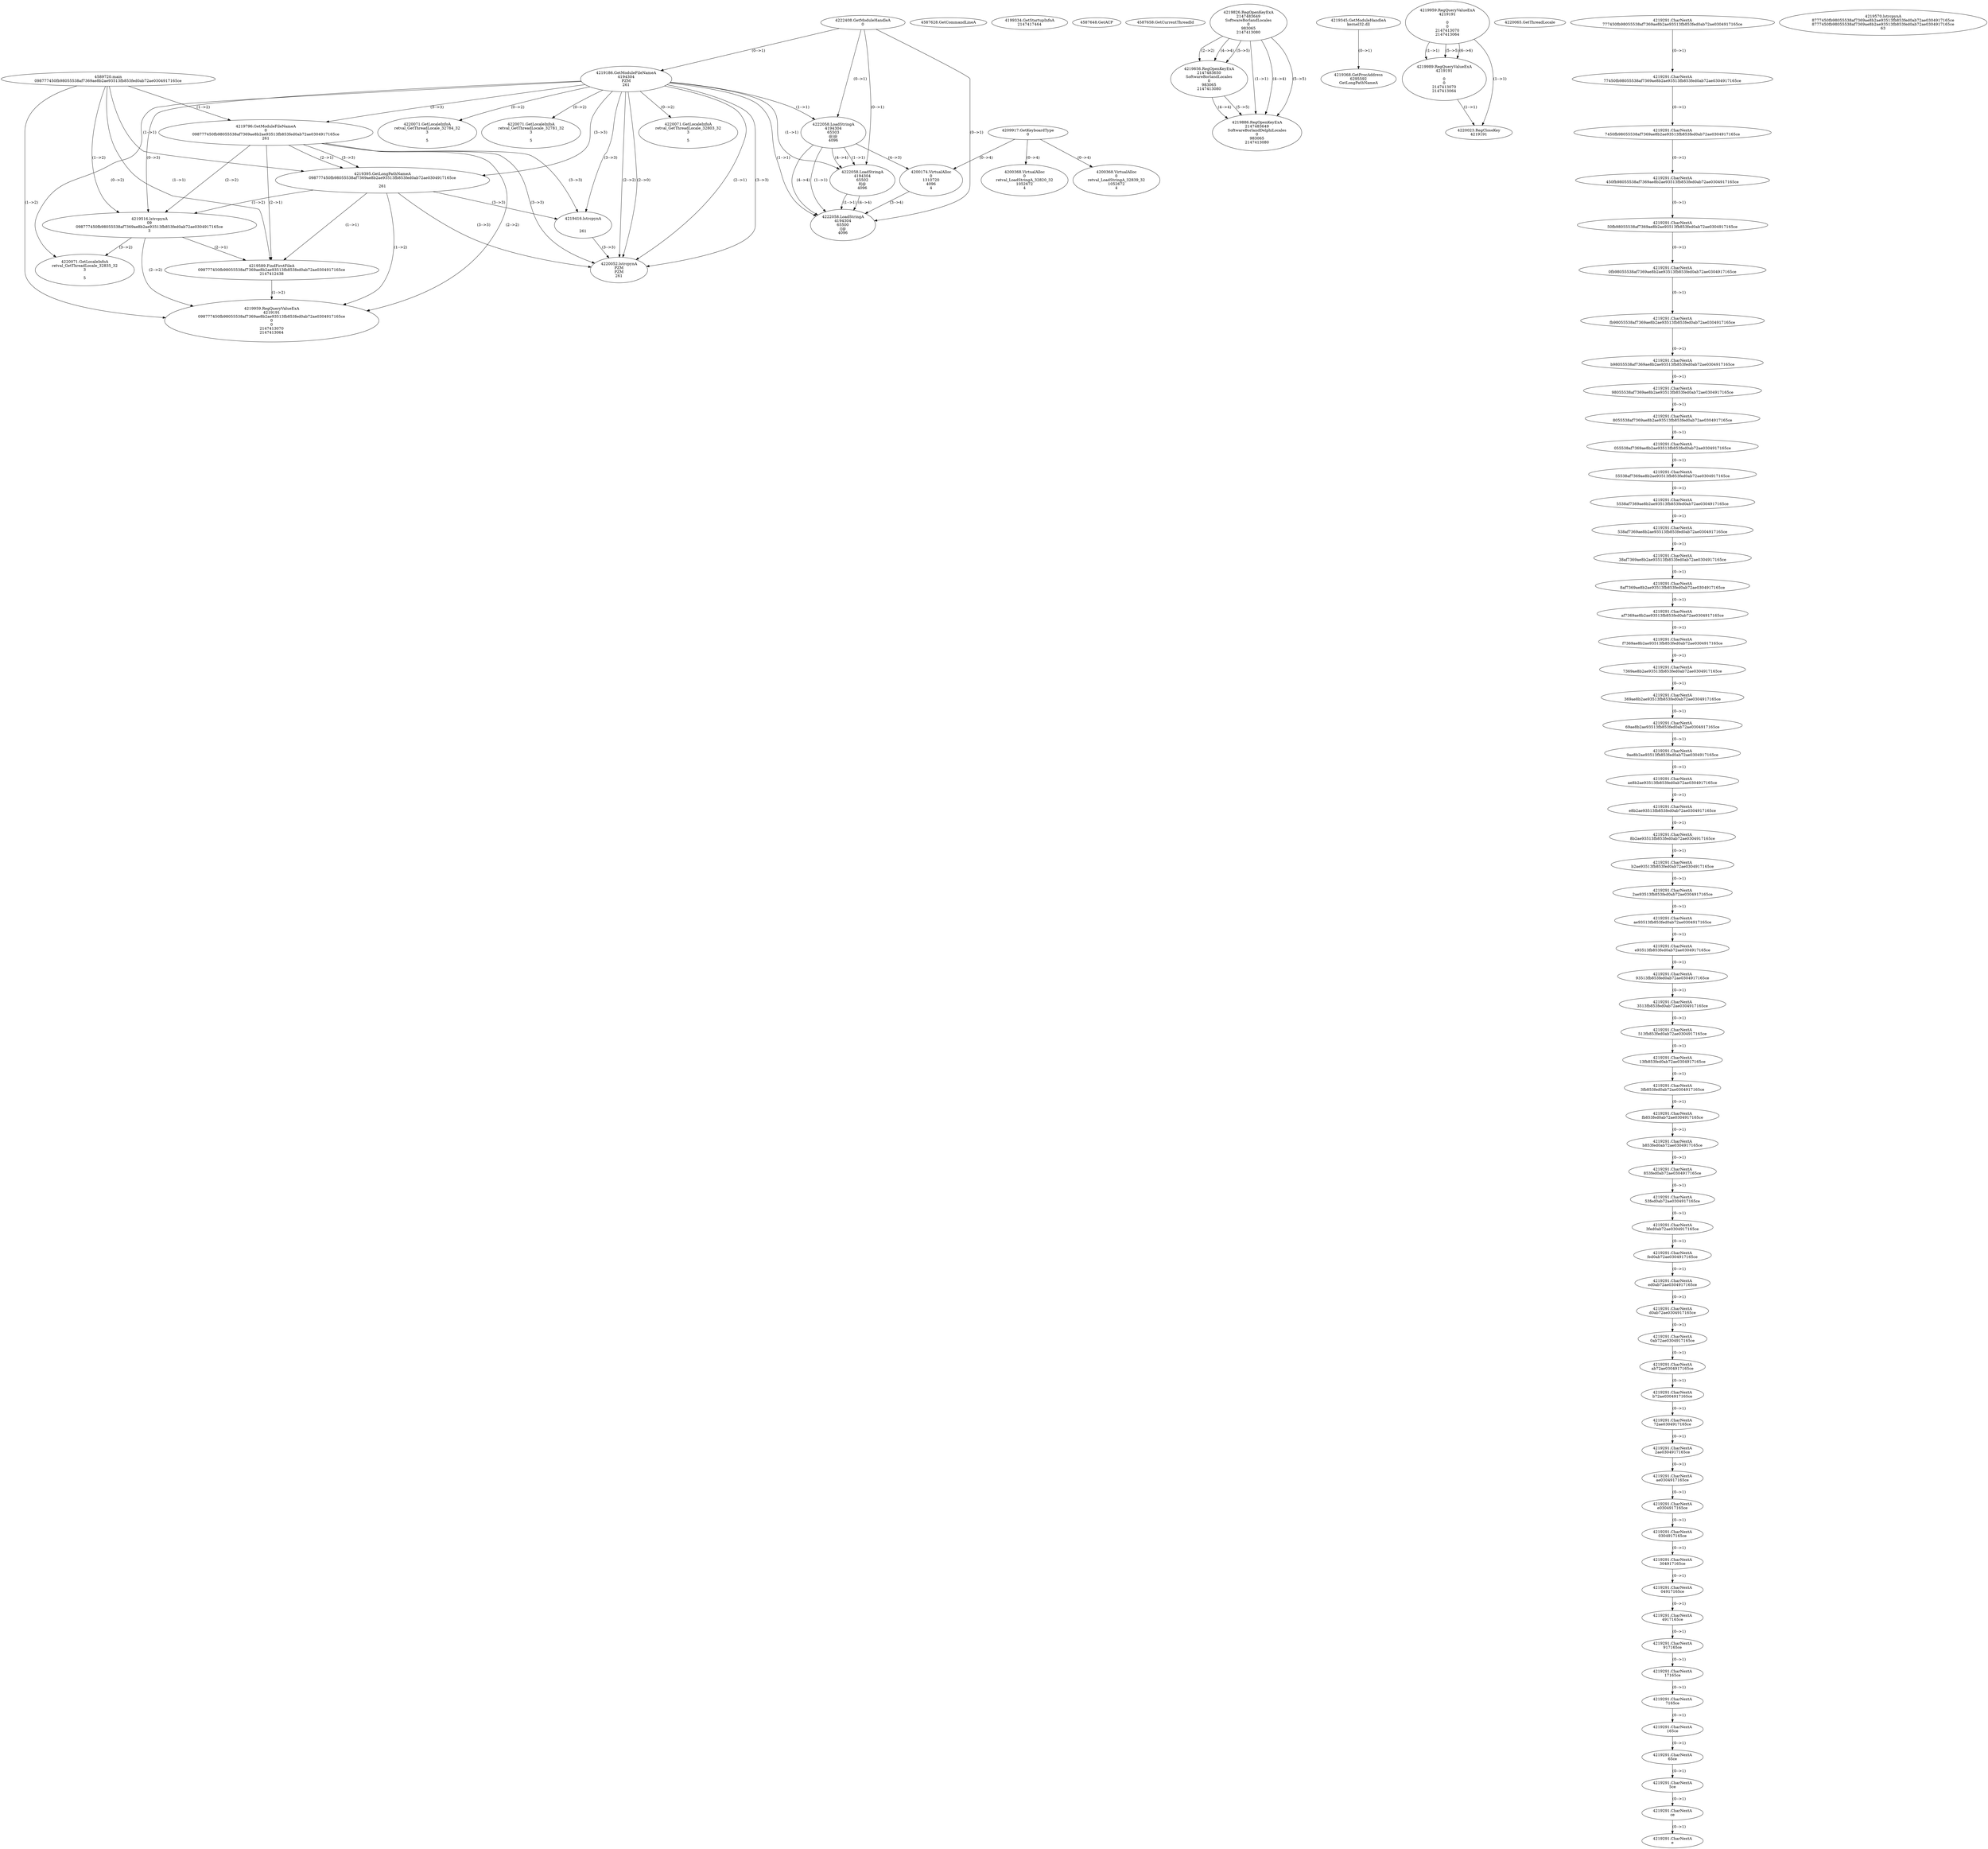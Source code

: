 // Global SCDG with merge call
digraph {
	0 [label="4589720.main
098777450fb98055538af7369ae8b2ae93513fb853fed0ab72ae0304917165ce"]
	1 [label="4222408.GetModuleHandleA
0"]
	2 [label="4209917.GetKeyboardType
0"]
	3 [label="4587628.GetCommandLineA
"]
	4 [label="4199334.GetStartupInfoA
2147417464"]
	5 [label="4587648.GetACP
"]
	6 [label="4587658.GetCurrentThreadId
"]
	7 [label="4219186.GetModuleFileNameA
4194304
PZM
261"]
	1 -> 7 [label="(0-->1)"]
	8 [label="4219796.GetModuleFileNameA
0
098777450fb98055538af7369ae8b2ae93513fb853fed0ab72ae0304917165ce
261"]
	0 -> 8 [label="(1-->2)"]
	7 -> 8 [label="(3-->3)"]
	9 [label="4219826.RegOpenKeyExA
2147483649
Software\Borland\Locales
0
983065
2147413080"]
	10 [label="4219856.RegOpenKeyExA
2147483650
Software\Borland\Locales
0
983065
2147413080"]
	9 -> 10 [label="(2-->2)"]
	9 -> 10 [label="(4-->4)"]
	9 -> 10 [label="(5-->5)"]
	11 [label="4219886.RegOpenKeyExA
2147483649
Software\Borland\Delphi\Locales
0
983065
2147413080"]
	9 -> 11 [label="(1-->1)"]
	9 -> 11 [label="(4-->4)"]
	10 -> 11 [label="(4-->4)"]
	9 -> 11 [label="(5-->5)"]
	10 -> 11 [label="(5-->5)"]
	12 [label="4219345.GetModuleHandleA
kernel32.dll"]
	13 [label="4219368.GetProcAddress
6295592
GetLongPathNameA"]
	12 -> 13 [label="(0-->1)"]
	14 [label="4219395.GetLongPathNameA
098777450fb98055538af7369ae8b2ae93513fb853fed0ab72ae0304917165ce

261"]
	0 -> 14 [label="(1-->1)"]
	8 -> 14 [label="(2-->1)"]
	7 -> 14 [label="(3-->3)"]
	8 -> 14 [label="(3-->3)"]
	15 [label="4219416.lstrcpynA


261"]
	7 -> 15 [label="(3-->3)"]
	8 -> 15 [label="(3-->3)"]
	14 -> 15 [label="(3-->3)"]
	16 [label="4219959.RegQueryValueExA
4219191

0
0
2147413070
2147413064"]
	17 [label="4219989.RegQueryValueExA
4219191

0
0
2147413070
2147413064"]
	16 -> 17 [label="(1-->1)"]
	16 -> 17 [label="(5-->5)"]
	16 -> 17 [label="(6-->6)"]
	18 [label="4220023.RegCloseKey
4219191"]
	16 -> 18 [label="(1-->1)"]
	17 -> 18 [label="(1-->1)"]
	19 [label="4220052.lstrcpynA
PZM
PZM
261"]
	7 -> 19 [label="(2-->1)"]
	7 -> 19 [label="(2-->2)"]
	7 -> 19 [label="(3-->3)"]
	8 -> 19 [label="(3-->3)"]
	14 -> 19 [label="(3-->3)"]
	15 -> 19 [label="(3-->3)"]
	7 -> 19 [label="(2-->0)"]
	20 [label="4220065.GetThreadLocale
"]
	21 [label="4220071.GetLocaleInfoA
retval_GetThreadLocale_32803_32
3

5"]
	7 -> 21 [label="(0-->2)"]
	22 [label="4222058.LoadStringA
4194304
65503
@|@
4096"]
	1 -> 22 [label="(0-->1)"]
	7 -> 22 [label="(1-->1)"]
	23 [label="4220071.GetLocaleInfoA
retval_GetThreadLocale_32784_32
3

5"]
	7 -> 23 [label="(0-->2)"]
	24 [label="4222058.LoadStringA
4194304
65502
8|@
4096"]
	1 -> 24 [label="(0-->1)"]
	7 -> 24 [label="(1-->1)"]
	22 -> 24 [label="(1-->1)"]
	22 -> 24 [label="(4-->4)"]
	25 [label="4200368.VirtualAlloc
0
retval_LoadStringA_32820_32
1052672
4"]
	2 -> 25 [label="(0-->4)"]
	26 [label="4219516.lstrcpynA
09
098777450fb98055538af7369ae8b2ae93513fb853fed0ab72ae0304917165ce
3"]
	0 -> 26 [label="(1-->2)"]
	8 -> 26 [label="(2-->2)"]
	14 -> 26 [label="(1-->2)"]
	7 -> 26 [label="(0-->3)"]
	27 [label="4219291.CharNextA
777450fb98055538af7369ae8b2ae93513fb853fed0ab72ae0304917165ce"]
	28 [label="4219291.CharNextA
77450fb98055538af7369ae8b2ae93513fb853fed0ab72ae0304917165ce"]
	27 -> 28 [label="(0-->1)"]
	29 [label="4219291.CharNextA
7450fb98055538af7369ae8b2ae93513fb853fed0ab72ae0304917165ce"]
	28 -> 29 [label="(0-->1)"]
	30 [label="4219291.CharNextA
450fb98055538af7369ae8b2ae93513fb853fed0ab72ae0304917165ce"]
	29 -> 30 [label="(0-->1)"]
	31 [label="4219291.CharNextA
50fb98055538af7369ae8b2ae93513fb853fed0ab72ae0304917165ce"]
	30 -> 31 [label="(0-->1)"]
	32 [label="4219291.CharNextA
0fb98055538af7369ae8b2ae93513fb853fed0ab72ae0304917165ce"]
	31 -> 32 [label="(0-->1)"]
	33 [label="4219291.CharNextA
fb98055538af7369ae8b2ae93513fb853fed0ab72ae0304917165ce"]
	32 -> 33 [label="(0-->1)"]
	34 [label="4219291.CharNextA
b98055538af7369ae8b2ae93513fb853fed0ab72ae0304917165ce"]
	33 -> 34 [label="(0-->1)"]
	35 [label="4219291.CharNextA
98055538af7369ae8b2ae93513fb853fed0ab72ae0304917165ce"]
	34 -> 35 [label="(0-->1)"]
	36 [label="4219291.CharNextA
8055538af7369ae8b2ae93513fb853fed0ab72ae0304917165ce"]
	35 -> 36 [label="(0-->1)"]
	37 [label="4219291.CharNextA
055538af7369ae8b2ae93513fb853fed0ab72ae0304917165ce"]
	36 -> 37 [label="(0-->1)"]
	38 [label="4219291.CharNextA
55538af7369ae8b2ae93513fb853fed0ab72ae0304917165ce"]
	37 -> 38 [label="(0-->1)"]
	39 [label="4219291.CharNextA
5538af7369ae8b2ae93513fb853fed0ab72ae0304917165ce"]
	38 -> 39 [label="(0-->1)"]
	40 [label="4219291.CharNextA
538af7369ae8b2ae93513fb853fed0ab72ae0304917165ce"]
	39 -> 40 [label="(0-->1)"]
	41 [label="4219291.CharNextA
38af7369ae8b2ae93513fb853fed0ab72ae0304917165ce"]
	40 -> 41 [label="(0-->1)"]
	42 [label="4219291.CharNextA
8af7369ae8b2ae93513fb853fed0ab72ae0304917165ce"]
	41 -> 42 [label="(0-->1)"]
	43 [label="4219291.CharNextA
af7369ae8b2ae93513fb853fed0ab72ae0304917165ce"]
	42 -> 43 [label="(0-->1)"]
	44 [label="4219291.CharNextA
f7369ae8b2ae93513fb853fed0ab72ae0304917165ce"]
	43 -> 44 [label="(0-->1)"]
	45 [label="4219291.CharNextA
7369ae8b2ae93513fb853fed0ab72ae0304917165ce"]
	44 -> 45 [label="(0-->1)"]
	46 [label="4219291.CharNextA
369ae8b2ae93513fb853fed0ab72ae0304917165ce"]
	45 -> 46 [label="(0-->1)"]
	47 [label="4219291.CharNextA
69ae8b2ae93513fb853fed0ab72ae0304917165ce"]
	46 -> 47 [label="(0-->1)"]
	48 [label="4219291.CharNextA
9ae8b2ae93513fb853fed0ab72ae0304917165ce"]
	47 -> 48 [label="(0-->1)"]
	49 [label="4219291.CharNextA
ae8b2ae93513fb853fed0ab72ae0304917165ce"]
	48 -> 49 [label="(0-->1)"]
	50 [label="4219291.CharNextA
e8b2ae93513fb853fed0ab72ae0304917165ce"]
	49 -> 50 [label="(0-->1)"]
	51 [label="4219291.CharNextA
8b2ae93513fb853fed0ab72ae0304917165ce"]
	50 -> 51 [label="(0-->1)"]
	52 [label="4219291.CharNextA
b2ae93513fb853fed0ab72ae0304917165ce"]
	51 -> 52 [label="(0-->1)"]
	53 [label="4219291.CharNextA
2ae93513fb853fed0ab72ae0304917165ce"]
	52 -> 53 [label="(0-->1)"]
	54 [label="4219291.CharNextA
ae93513fb853fed0ab72ae0304917165ce"]
	53 -> 54 [label="(0-->1)"]
	55 [label="4219291.CharNextA
e93513fb853fed0ab72ae0304917165ce"]
	54 -> 55 [label="(0-->1)"]
	56 [label="4219291.CharNextA
93513fb853fed0ab72ae0304917165ce"]
	55 -> 56 [label="(0-->1)"]
	57 [label="4219291.CharNextA
3513fb853fed0ab72ae0304917165ce"]
	56 -> 57 [label="(0-->1)"]
	58 [label="4219291.CharNextA
513fb853fed0ab72ae0304917165ce"]
	57 -> 58 [label="(0-->1)"]
	59 [label="4219291.CharNextA
13fb853fed0ab72ae0304917165ce"]
	58 -> 59 [label="(0-->1)"]
	60 [label="4219291.CharNextA
3fb853fed0ab72ae0304917165ce"]
	59 -> 60 [label="(0-->1)"]
	61 [label="4219291.CharNextA
fb853fed0ab72ae0304917165ce"]
	60 -> 61 [label="(0-->1)"]
	62 [label="4219291.CharNextA
b853fed0ab72ae0304917165ce"]
	61 -> 62 [label="(0-->1)"]
	63 [label="4219291.CharNextA
853fed0ab72ae0304917165ce"]
	62 -> 63 [label="(0-->1)"]
	64 [label="4219291.CharNextA
53fed0ab72ae0304917165ce"]
	63 -> 64 [label="(0-->1)"]
	65 [label="4219291.CharNextA
3fed0ab72ae0304917165ce"]
	64 -> 65 [label="(0-->1)"]
	66 [label="4219291.CharNextA
fed0ab72ae0304917165ce"]
	65 -> 66 [label="(0-->1)"]
	67 [label="4219291.CharNextA
ed0ab72ae0304917165ce"]
	66 -> 67 [label="(0-->1)"]
	68 [label="4219291.CharNextA
d0ab72ae0304917165ce"]
	67 -> 68 [label="(0-->1)"]
	69 [label="4219291.CharNextA
0ab72ae0304917165ce"]
	68 -> 69 [label="(0-->1)"]
	70 [label="4219291.CharNextA
ab72ae0304917165ce"]
	69 -> 70 [label="(0-->1)"]
	71 [label="4219291.CharNextA
b72ae0304917165ce"]
	70 -> 71 [label="(0-->1)"]
	72 [label="4219291.CharNextA
72ae0304917165ce"]
	71 -> 72 [label="(0-->1)"]
	73 [label="4219291.CharNextA
2ae0304917165ce"]
	72 -> 73 [label="(0-->1)"]
	74 [label="4219291.CharNextA
ae0304917165ce"]
	73 -> 74 [label="(0-->1)"]
	75 [label="4219291.CharNextA
e0304917165ce"]
	74 -> 75 [label="(0-->1)"]
	76 [label="4219291.CharNextA
0304917165ce"]
	75 -> 76 [label="(0-->1)"]
	77 [label="4219291.CharNextA
304917165ce"]
	76 -> 77 [label="(0-->1)"]
	78 [label="4219291.CharNextA
04917165ce"]
	77 -> 78 [label="(0-->1)"]
	79 [label="4219291.CharNextA
4917165ce"]
	78 -> 79 [label="(0-->1)"]
	80 [label="4219291.CharNextA
917165ce"]
	79 -> 80 [label="(0-->1)"]
	81 [label="4219291.CharNextA
17165ce"]
	80 -> 81 [label="(0-->1)"]
	82 [label="4219291.CharNextA
7165ce"]
	81 -> 82 [label="(0-->1)"]
	83 [label="4219291.CharNextA
165ce"]
	82 -> 83 [label="(0-->1)"]
	84 [label="4219291.CharNextA
65ce"]
	83 -> 84 [label="(0-->1)"]
	85 [label="4219291.CharNextA
5ce"]
	84 -> 85 [label="(0-->1)"]
	86 [label="4219291.CharNextA
ce"]
	85 -> 86 [label="(0-->1)"]
	87 [label="4219291.CharNextA
e"]
	86 -> 87 [label="(0-->1)"]
	88 [label="4219570.lstrcpynA
8777450fb98055538af7369ae8b2ae93513fb853fed0ab72ae0304917165ce
8777450fb98055538af7369ae8b2ae93513fb853fed0ab72ae0304917165ce
63"]
	89 [label="4219589.FindFirstFileA
098777450fb98055538af7369ae8b2ae93513fb853fed0ab72ae0304917165ce
2147412438"]
	0 -> 89 [label="(1-->1)"]
	8 -> 89 [label="(2-->1)"]
	14 -> 89 [label="(1-->1)"]
	26 -> 89 [label="(2-->1)"]
	90 [label="4219959.RegQueryValueExA
4219191
098777450fb98055538af7369ae8b2ae93513fb853fed0ab72ae0304917165ce
0
0
2147413070
2147413064"]
	0 -> 90 [label="(1-->2)"]
	8 -> 90 [label="(2-->2)"]
	14 -> 90 [label="(1-->2)"]
	26 -> 90 [label="(2-->2)"]
	89 -> 90 [label="(1-->2)"]
	91 [label="4220071.GetLocaleInfoA
retval_GetThreadLocale_32835_32
3

5"]
	7 -> 91 [label="(0-->2)"]
	26 -> 91 [label="(3-->2)"]
	92 [label="4200368.VirtualAlloc
0
retval_LoadStringA_32839_32
1052672
4"]
	2 -> 92 [label="(0-->4)"]
	93 [label="4220071.GetLocaleInfoA
retval_GetThreadLocale_32781_32
3

5"]
	7 -> 93 [label="(0-->2)"]
	94 [label="4200174.VirtualAlloc
0
1310720
4096
4"]
	22 -> 94 [label="(4-->3)"]
	2 -> 94 [label="(0-->4)"]
	95 [label="4222058.LoadStringA
4194304
65500
(|@
4096"]
	1 -> 95 [label="(0-->1)"]
	7 -> 95 [label="(1-->1)"]
	22 -> 95 [label="(1-->1)"]
	24 -> 95 [label="(1-->1)"]
	22 -> 95 [label="(4-->4)"]
	24 -> 95 [label="(4-->4)"]
	94 -> 95 [label="(3-->4)"]
}
